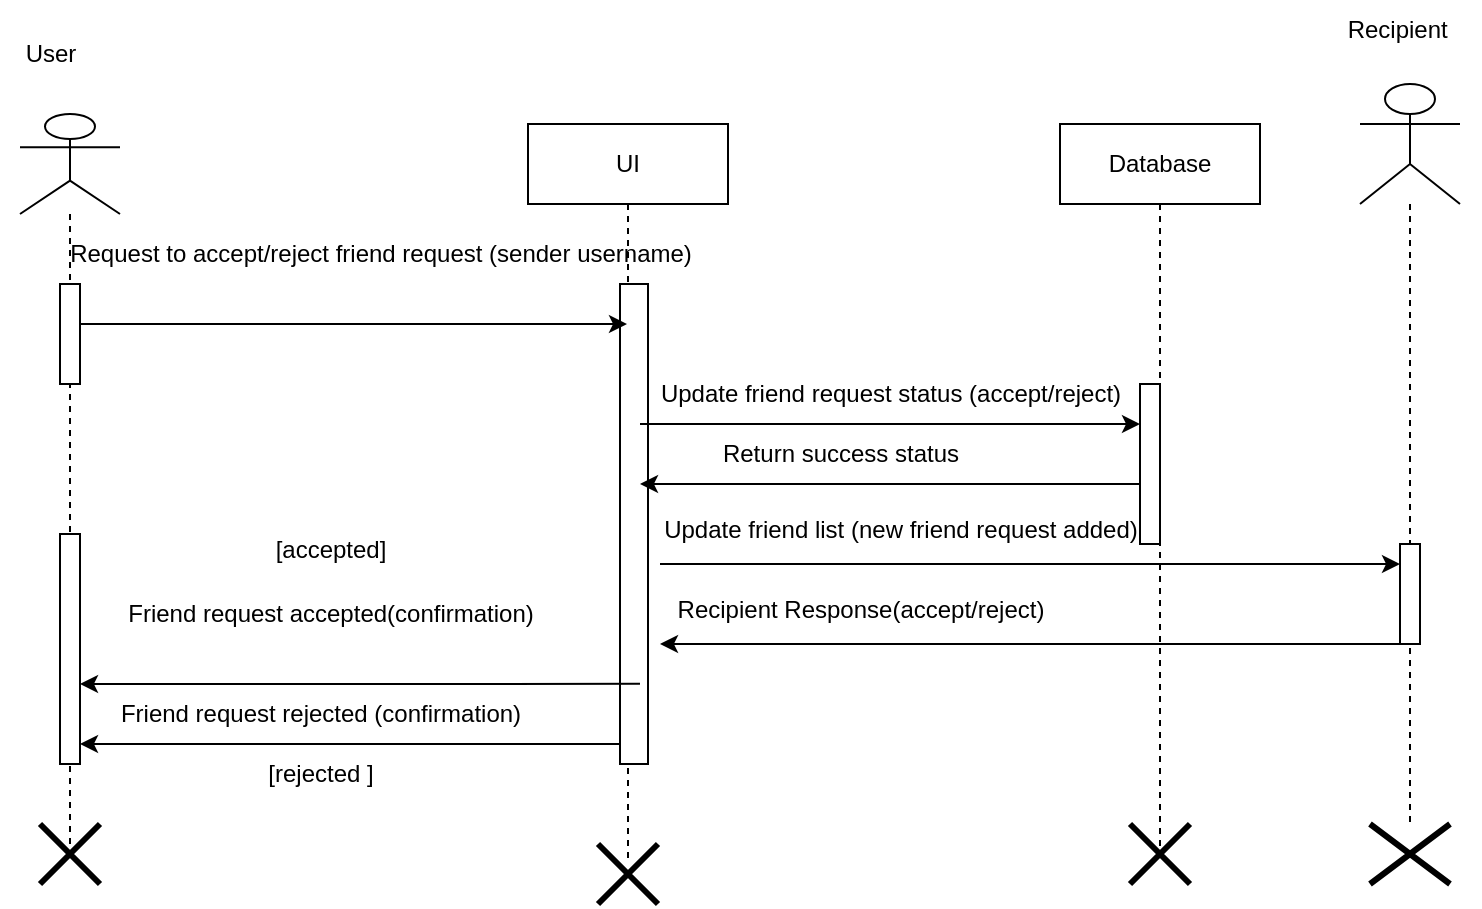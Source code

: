 <mxfile version="24.8.6">
  <diagram id="C5RBs43oDa-KdzZeNtuy" name="Page-1">
    <mxGraphModel dx="1050" dy="557" grid="1" gridSize="10" guides="1" tooltips="1" connect="1" arrows="1" fold="1" page="1" pageScale="1" pageWidth="827" pageHeight="1169" math="0" shadow="0">
      <root>
        <mxCell id="WIyWlLk6GJQsqaUBKTNV-0" />
        <mxCell id="WIyWlLk6GJQsqaUBKTNV-1" parent="WIyWlLk6GJQsqaUBKTNV-0" />
        <mxCell id="sXAA6xkYlXKM4nkRw8Uv-36" value="Update friend request status (accept/reject)" style="text;html=1;align=center;verticalAlign=middle;resizable=0;points=[];autosize=1;strokeColor=none;fillColor=none;" parent="WIyWlLk6GJQsqaUBKTNV-1" vertex="1">
          <mxGeometry x="370" y="240" width="250" height="30" as="geometry" />
        </mxCell>
        <mxCell id="sXAA6xkYlXKM4nkRw8Uv-13" value="" style="shape=umlLifeline;perimeter=lifelinePerimeter;whiteSpace=wrap;html=1;container=1;dropTarget=0;collapsible=0;recursiveResize=0;outlineConnect=0;portConstraint=eastwest;newEdgeStyle={&quot;curved&quot;:0,&quot;rounded&quot;:0};participant=umlActor;size=50;" parent="WIyWlLk6GJQsqaUBKTNV-1" vertex="1">
          <mxGeometry x="60" y="115" width="50" height="365" as="geometry" />
        </mxCell>
        <mxCell id="sXAA6xkYlXKM4nkRw8Uv-14" value="UI" style="shape=umlLifeline;perimeter=lifelinePerimeter;whiteSpace=wrap;html=1;container=1;dropTarget=0;collapsible=0;recursiveResize=0;outlineConnect=0;portConstraint=eastwest;newEdgeStyle={&quot;curved&quot;:0,&quot;rounded&quot;:0};" parent="WIyWlLk6GJQsqaUBKTNV-1" vertex="1">
          <mxGeometry x="314" y="120" width="100" height="370" as="geometry" />
        </mxCell>
        <mxCell id="sXAA6xkYlXKM4nkRw8Uv-32" value="" style="html=1;points=[[0,0,0,0,5],[0,1,0,0,-5],[1,0,0,0,5],[1,1,0,0,-5]];perimeter=orthogonalPerimeter;outlineConnect=0;targetShapes=umlLifeline;portConstraint=eastwest;newEdgeStyle={&quot;curved&quot;:0,&quot;rounded&quot;:0};" parent="sXAA6xkYlXKM4nkRw8Uv-14" vertex="1">
          <mxGeometry x="46" y="80" width="14" height="240" as="geometry" />
        </mxCell>
        <mxCell id="sXAA6xkYlXKM4nkRw8Uv-16" value="Database" style="shape=umlLifeline;perimeter=lifelinePerimeter;whiteSpace=wrap;html=1;container=1;dropTarget=0;collapsible=0;recursiveResize=0;outlineConnect=0;portConstraint=eastwest;newEdgeStyle={&quot;curved&quot;:0,&quot;rounded&quot;:0};" parent="WIyWlLk6GJQsqaUBKTNV-1" vertex="1">
          <mxGeometry x="580" y="120" width="100" height="370" as="geometry" />
        </mxCell>
        <mxCell id="sXAA6xkYlXKM4nkRw8Uv-35" value="" style="html=1;points=[[0,0,0,0,5],[0,1,0,0,-5],[1,0,0,0,5],[1,1,0,0,-5]];perimeter=orthogonalPerimeter;outlineConnect=0;targetShapes=umlLifeline;portConstraint=eastwest;newEdgeStyle={&quot;curved&quot;:0,&quot;rounded&quot;:0};" parent="sXAA6xkYlXKM4nkRw8Uv-16" vertex="1">
          <mxGeometry x="40" y="130" width="10" height="80" as="geometry" />
        </mxCell>
        <mxCell id="sXAA6xkYlXKM4nkRw8Uv-18" value="" style="shape=umlDestroy;whiteSpace=wrap;html=1;strokeWidth=3;targetShapes=umlLifeline;" parent="WIyWlLk6GJQsqaUBKTNV-1" vertex="1">
          <mxGeometry x="349" y="480" width="30" height="30" as="geometry" />
        </mxCell>
        <mxCell id="sXAA6xkYlXKM4nkRw8Uv-21" value="" style="shape=umlDestroy;whiteSpace=wrap;html=1;strokeWidth=3;targetShapes=umlLifeline;" parent="WIyWlLk6GJQsqaUBKTNV-1" vertex="1">
          <mxGeometry x="615" y="470" width="30" height="30" as="geometry" />
        </mxCell>
        <mxCell id="sXAA6xkYlXKM4nkRw8Uv-22" value="" style="shape=umlDestroy;whiteSpace=wrap;html=1;strokeWidth=3;targetShapes=umlLifeline;" parent="WIyWlLk6GJQsqaUBKTNV-1" vertex="1">
          <mxGeometry x="70" y="470" width="30" height="30" as="geometry" />
        </mxCell>
        <mxCell id="sXAA6xkYlXKM4nkRw8Uv-23" value="" style="html=1;points=[[0,0,0,0,5],[0,1,0,0,-5],[1,0,0,0,5],[1,1,0,0,-5]];perimeter=orthogonalPerimeter;outlineConnect=0;targetShapes=umlLifeline;portConstraint=eastwest;newEdgeStyle={&quot;curved&quot;:0,&quot;rounded&quot;:0};" parent="WIyWlLk6GJQsqaUBKTNV-1" vertex="1">
          <mxGeometry x="80" y="200" width="10" height="50" as="geometry" />
        </mxCell>
        <mxCell id="sXAA6xkYlXKM4nkRw8Uv-30" value="" style="endArrow=classic;html=1;rounded=0;" parent="WIyWlLk6GJQsqaUBKTNV-1" target="sXAA6xkYlXKM4nkRw8Uv-14" edge="1">
          <mxGeometry width="50" height="50" relative="1" as="geometry">
            <mxPoint x="90" y="220" as="sourcePoint" />
            <mxPoint x="390" y="260" as="targetPoint" />
          </mxGeometry>
        </mxCell>
        <mxCell id="sXAA6xkYlXKM4nkRw8Uv-31" value="Request to accept/reject friend request (sender username)" style="text;html=1;align=center;verticalAlign=middle;resizable=0;points=[];autosize=1;strokeColor=none;fillColor=none;" parent="WIyWlLk6GJQsqaUBKTNV-1" vertex="1">
          <mxGeometry x="75" y="170" width="330" height="30" as="geometry" />
        </mxCell>
        <mxCell id="sXAA6xkYlXKM4nkRw8Uv-39" value="" style="endArrow=classic;html=1;rounded=0;" parent="WIyWlLk6GJQsqaUBKTNV-1" edge="1">
          <mxGeometry width="50" height="50" relative="1" as="geometry">
            <mxPoint x="370" y="270" as="sourcePoint" />
            <mxPoint x="620" y="270" as="targetPoint" />
          </mxGeometry>
        </mxCell>
        <mxCell id="sXAA6xkYlXKM4nkRw8Uv-40" value="" style="endArrow=classic;html=1;rounded=0;" parent="WIyWlLk6GJQsqaUBKTNV-1" edge="1">
          <mxGeometry width="50" height="50" relative="1" as="geometry">
            <mxPoint x="620" y="300" as="sourcePoint" />
            <mxPoint x="370" y="300" as="targetPoint" />
          </mxGeometry>
        </mxCell>
        <mxCell id="sXAA6xkYlXKM4nkRw8Uv-42" value="" style="html=1;points=[[0,0,0,0,5],[0,1,0,0,-5],[1,0,0,0,5],[1,1,0,0,-5]];perimeter=orthogonalPerimeter;outlineConnect=0;targetShapes=umlLifeline;portConstraint=eastwest;newEdgeStyle={&quot;curved&quot;:0,&quot;rounded&quot;:0};" parent="WIyWlLk6GJQsqaUBKTNV-1" vertex="1">
          <mxGeometry x="80" y="325" width="10" height="115" as="geometry" />
        </mxCell>
        <mxCell id="sXAA6xkYlXKM4nkRw8Uv-44" value="" style="endArrow=classic;html=1;rounded=0;exitX=0.714;exitY=0.833;exitDx=0;exitDy=0;exitPerimeter=0;" parent="WIyWlLk6GJQsqaUBKTNV-1" edge="1" source="sXAA6xkYlXKM4nkRw8Uv-32">
          <mxGeometry width="50" height="50" relative="1" as="geometry">
            <mxPoint x="360" y="370" as="sourcePoint" />
            <mxPoint x="90" y="400" as="targetPoint" />
            <Array as="points">
              <mxPoint x="230" y="400" />
            </Array>
          </mxGeometry>
        </mxCell>
        <mxCell id="FoIUiH9Qfmp7bBkKlZwm-0" value="User" style="text;html=1;align=center;verticalAlign=middle;resizable=0;points=[];autosize=1;strokeColor=none;fillColor=none;" parent="WIyWlLk6GJQsqaUBKTNV-1" vertex="1">
          <mxGeometry x="50" y="70" width="50" height="30" as="geometry" />
        </mxCell>
        <mxCell id="sXAA6xkYlXKM4nkRw8Uv-41" value="Return success status" style="text;html=1;align=center;verticalAlign=middle;resizable=0;points=[];autosize=1;strokeColor=none;fillColor=none;" parent="WIyWlLk6GJQsqaUBKTNV-1" vertex="1">
          <mxGeometry x="400" y="270" width="140" height="30" as="geometry" />
        </mxCell>
        <mxCell id="r0bVRIYpmOWjyV4hrCaM-0" value="Friend request accepted(confirmation)" style="text;html=1;align=center;verticalAlign=middle;resizable=0;points=[];autosize=1;strokeColor=none;fillColor=none;" parent="WIyWlLk6GJQsqaUBKTNV-1" vertex="1">
          <mxGeometry x="100" y="350" width="230" height="30" as="geometry" />
        </mxCell>
        <mxCell id="rRTXjqcwLgjEwsIJRYIM-0" value="" style="shape=umlLifeline;perimeter=lifelinePerimeter;whiteSpace=wrap;html=1;container=1;dropTarget=0;collapsible=0;recursiveResize=0;outlineConnect=0;portConstraint=eastwest;newEdgeStyle={&quot;curved&quot;:0,&quot;rounded&quot;:0};participant=umlActor;size=60;" parent="WIyWlLk6GJQsqaUBKTNV-1" vertex="1">
          <mxGeometry x="730" y="100" width="50" height="370" as="geometry" />
        </mxCell>
        <mxCell id="rRTXjqcwLgjEwsIJRYIM-1" value="" style="endArrow=classic;html=1;rounded=0;" parent="WIyWlLk6GJQsqaUBKTNV-1" edge="1" source="rRTXjqcwLgjEwsIJRYIM-3">
          <mxGeometry width="50" height="50" relative="1" as="geometry">
            <mxPoint x="380" y="340" as="sourcePoint" />
            <mxPoint x="750" y="340" as="targetPoint" />
          </mxGeometry>
        </mxCell>
        <mxCell id="rRTXjqcwLgjEwsIJRYIM-2" value="Update friend list (new friend request added)" style="text;html=1;align=center;verticalAlign=middle;resizable=0;points=[];autosize=1;strokeColor=none;fillColor=none;" parent="WIyWlLk6GJQsqaUBKTNV-1" vertex="1">
          <mxGeometry x="370" y="308" width="260" height="30" as="geometry" />
        </mxCell>
        <mxCell id="rRTXjqcwLgjEwsIJRYIM-4" value="" style="shape=umlDestroy;whiteSpace=wrap;html=1;strokeWidth=3;targetShapes=umlLifeline;" parent="WIyWlLk6GJQsqaUBKTNV-1" vertex="1">
          <mxGeometry x="735" y="470" width="40" height="30" as="geometry" />
        </mxCell>
        <mxCell id="rRTXjqcwLgjEwsIJRYIM-5" value="Recipient&amp;nbsp;" style="text;html=1;align=center;verticalAlign=middle;resizable=0;points=[];autosize=1;strokeColor=none;fillColor=none;" parent="WIyWlLk6GJQsqaUBKTNV-1" vertex="1">
          <mxGeometry x="710" y="58" width="80" height="30" as="geometry" />
        </mxCell>
        <mxCell id="rRTXjqcwLgjEwsIJRYIM-6" value="[accepted]" style="text;html=1;align=center;verticalAlign=middle;resizable=0;points=[];autosize=1;strokeColor=none;fillColor=none;" parent="WIyWlLk6GJQsqaUBKTNV-1" vertex="1">
          <mxGeometry x="175" y="318" width="80" height="30" as="geometry" />
        </mxCell>
        <mxCell id="rRTXjqcwLgjEwsIJRYIM-7" value="" style="endArrow=classic;html=1;rounded=0;" parent="WIyWlLk6GJQsqaUBKTNV-1" edge="1">
          <mxGeometry width="50" height="50" relative="1" as="geometry">
            <mxPoint x="360" y="430" as="sourcePoint" />
            <mxPoint x="90" y="430" as="targetPoint" />
          </mxGeometry>
        </mxCell>
        <mxCell id="rRTXjqcwLgjEwsIJRYIM-8" value="Friend request rejected (confirmation)" style="text;html=1;align=center;verticalAlign=middle;resizable=0;points=[];autosize=1;strokeColor=none;fillColor=none;" parent="WIyWlLk6GJQsqaUBKTNV-1" vertex="1">
          <mxGeometry x="100" y="400" width="220" height="30" as="geometry" />
        </mxCell>
        <mxCell id="rRTXjqcwLgjEwsIJRYIM-9" value="[rejected ]" style="text;html=1;align=center;verticalAlign=middle;resizable=0;points=[];autosize=1;strokeColor=none;fillColor=none;" parent="WIyWlLk6GJQsqaUBKTNV-1" vertex="1">
          <mxGeometry x="170" y="430" width="80" height="30" as="geometry" />
        </mxCell>
        <mxCell id="tfLd0e2Rp95vhpJCJW-5-0" value="" style="endArrow=classic;html=1;rounded=0;" edge="1" parent="WIyWlLk6GJQsqaUBKTNV-1" target="rRTXjqcwLgjEwsIJRYIM-3">
          <mxGeometry width="50" height="50" relative="1" as="geometry">
            <mxPoint x="380" y="340" as="sourcePoint" />
            <mxPoint x="750" y="340" as="targetPoint" />
          </mxGeometry>
        </mxCell>
        <mxCell id="rRTXjqcwLgjEwsIJRYIM-3" value="" style="html=1;points=[[0,0,0,0,5],[0,1,0,0,-5],[1,0,0,0,5],[1,1,0,0,-5]];perimeter=orthogonalPerimeter;outlineConnect=0;targetShapes=umlLifeline;portConstraint=eastwest;newEdgeStyle={&quot;curved&quot;:0,&quot;rounded&quot;:0};" parent="WIyWlLk6GJQsqaUBKTNV-1" vertex="1">
          <mxGeometry x="750" y="330" width="10" height="50" as="geometry" />
        </mxCell>
        <mxCell id="tfLd0e2Rp95vhpJCJW-5-1" value="" style="endArrow=classic;html=1;rounded=0;" edge="1" parent="WIyWlLk6GJQsqaUBKTNV-1">
          <mxGeometry width="50" height="50" relative="1" as="geometry">
            <mxPoint x="750" y="380" as="sourcePoint" />
            <mxPoint x="380" y="380" as="targetPoint" />
          </mxGeometry>
        </mxCell>
        <mxCell id="tfLd0e2Rp95vhpJCJW-5-2" value="Recipient Response(accept/reject)" style="text;html=1;align=center;verticalAlign=middle;resizable=0;points=[];autosize=1;strokeColor=none;fillColor=none;" vertex="1" parent="WIyWlLk6GJQsqaUBKTNV-1">
          <mxGeometry x="375" y="348" width="210" height="30" as="geometry" />
        </mxCell>
      </root>
    </mxGraphModel>
  </diagram>
</mxfile>
